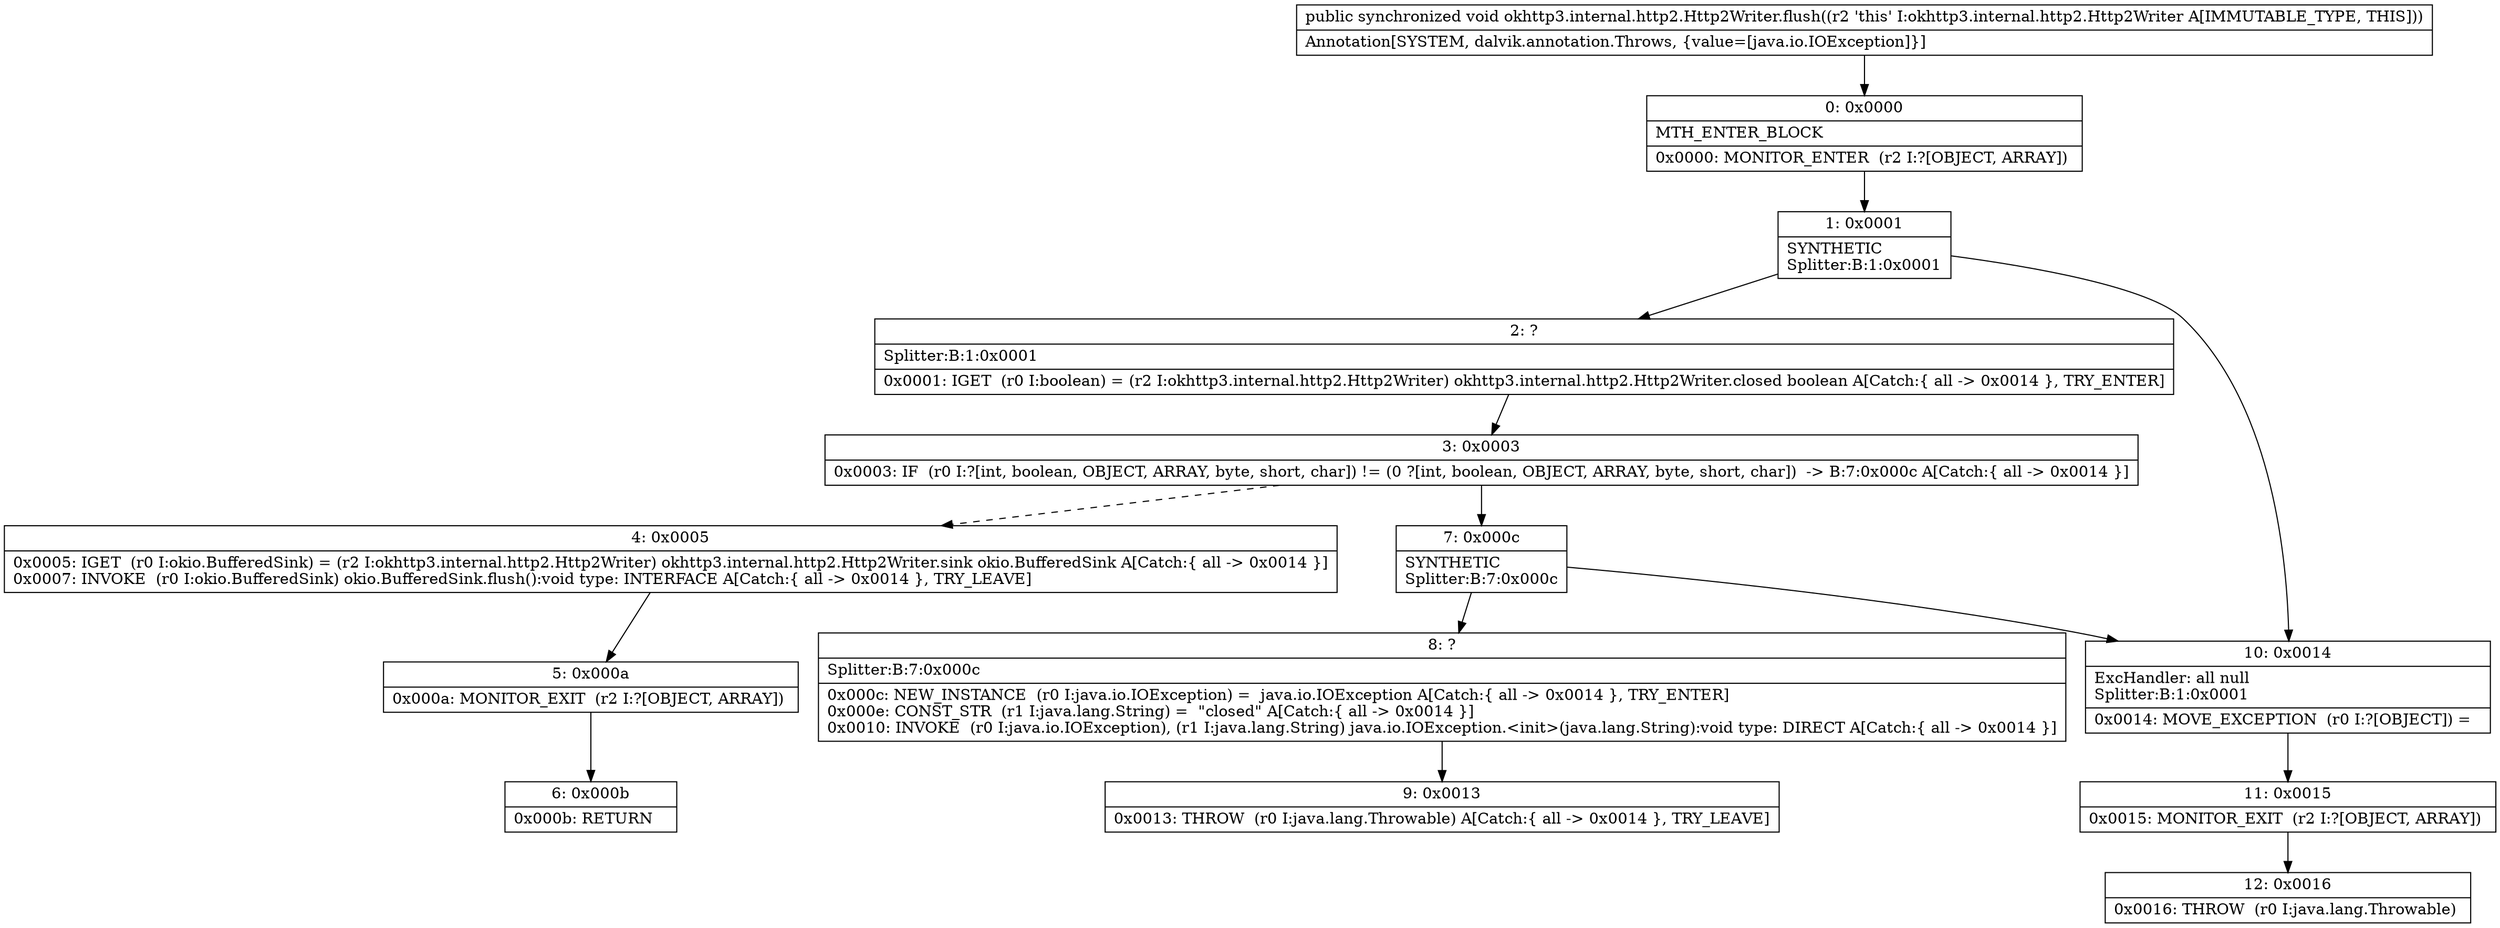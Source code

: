 digraph "CFG forokhttp3.internal.http2.Http2Writer.flush()V" {
Node_0 [shape=record,label="{0\:\ 0x0000|MTH_ENTER_BLOCK\l|0x0000: MONITOR_ENTER  (r2 I:?[OBJECT, ARRAY]) \l}"];
Node_1 [shape=record,label="{1\:\ 0x0001|SYNTHETIC\lSplitter:B:1:0x0001\l}"];
Node_2 [shape=record,label="{2\:\ ?|Splitter:B:1:0x0001\l|0x0001: IGET  (r0 I:boolean) = (r2 I:okhttp3.internal.http2.Http2Writer) okhttp3.internal.http2.Http2Writer.closed boolean A[Catch:\{ all \-\> 0x0014 \}, TRY_ENTER]\l}"];
Node_3 [shape=record,label="{3\:\ 0x0003|0x0003: IF  (r0 I:?[int, boolean, OBJECT, ARRAY, byte, short, char]) != (0 ?[int, boolean, OBJECT, ARRAY, byte, short, char])  \-\> B:7:0x000c A[Catch:\{ all \-\> 0x0014 \}]\l}"];
Node_4 [shape=record,label="{4\:\ 0x0005|0x0005: IGET  (r0 I:okio.BufferedSink) = (r2 I:okhttp3.internal.http2.Http2Writer) okhttp3.internal.http2.Http2Writer.sink okio.BufferedSink A[Catch:\{ all \-\> 0x0014 \}]\l0x0007: INVOKE  (r0 I:okio.BufferedSink) okio.BufferedSink.flush():void type: INTERFACE A[Catch:\{ all \-\> 0x0014 \}, TRY_LEAVE]\l}"];
Node_5 [shape=record,label="{5\:\ 0x000a|0x000a: MONITOR_EXIT  (r2 I:?[OBJECT, ARRAY]) \l}"];
Node_6 [shape=record,label="{6\:\ 0x000b|0x000b: RETURN   \l}"];
Node_7 [shape=record,label="{7\:\ 0x000c|SYNTHETIC\lSplitter:B:7:0x000c\l}"];
Node_8 [shape=record,label="{8\:\ ?|Splitter:B:7:0x000c\l|0x000c: NEW_INSTANCE  (r0 I:java.io.IOException) =  java.io.IOException A[Catch:\{ all \-\> 0x0014 \}, TRY_ENTER]\l0x000e: CONST_STR  (r1 I:java.lang.String) =  \"closed\" A[Catch:\{ all \-\> 0x0014 \}]\l0x0010: INVOKE  (r0 I:java.io.IOException), (r1 I:java.lang.String) java.io.IOException.\<init\>(java.lang.String):void type: DIRECT A[Catch:\{ all \-\> 0x0014 \}]\l}"];
Node_9 [shape=record,label="{9\:\ 0x0013|0x0013: THROW  (r0 I:java.lang.Throwable) A[Catch:\{ all \-\> 0x0014 \}, TRY_LEAVE]\l}"];
Node_10 [shape=record,label="{10\:\ 0x0014|ExcHandler: all null\lSplitter:B:1:0x0001\l|0x0014: MOVE_EXCEPTION  (r0 I:?[OBJECT]) =  \l}"];
Node_11 [shape=record,label="{11\:\ 0x0015|0x0015: MONITOR_EXIT  (r2 I:?[OBJECT, ARRAY]) \l}"];
Node_12 [shape=record,label="{12\:\ 0x0016|0x0016: THROW  (r0 I:java.lang.Throwable) \l}"];
MethodNode[shape=record,label="{public synchronized void okhttp3.internal.http2.Http2Writer.flush((r2 'this' I:okhttp3.internal.http2.Http2Writer A[IMMUTABLE_TYPE, THIS]))  | Annotation[SYSTEM, dalvik.annotation.Throws, \{value=[java.io.IOException]\}]\l}"];
MethodNode -> Node_0;
Node_0 -> Node_1;
Node_1 -> Node_2;
Node_1 -> Node_10;
Node_2 -> Node_3;
Node_3 -> Node_4[style=dashed];
Node_3 -> Node_7;
Node_4 -> Node_5;
Node_5 -> Node_6;
Node_7 -> Node_8;
Node_7 -> Node_10;
Node_8 -> Node_9;
Node_10 -> Node_11;
Node_11 -> Node_12;
}

